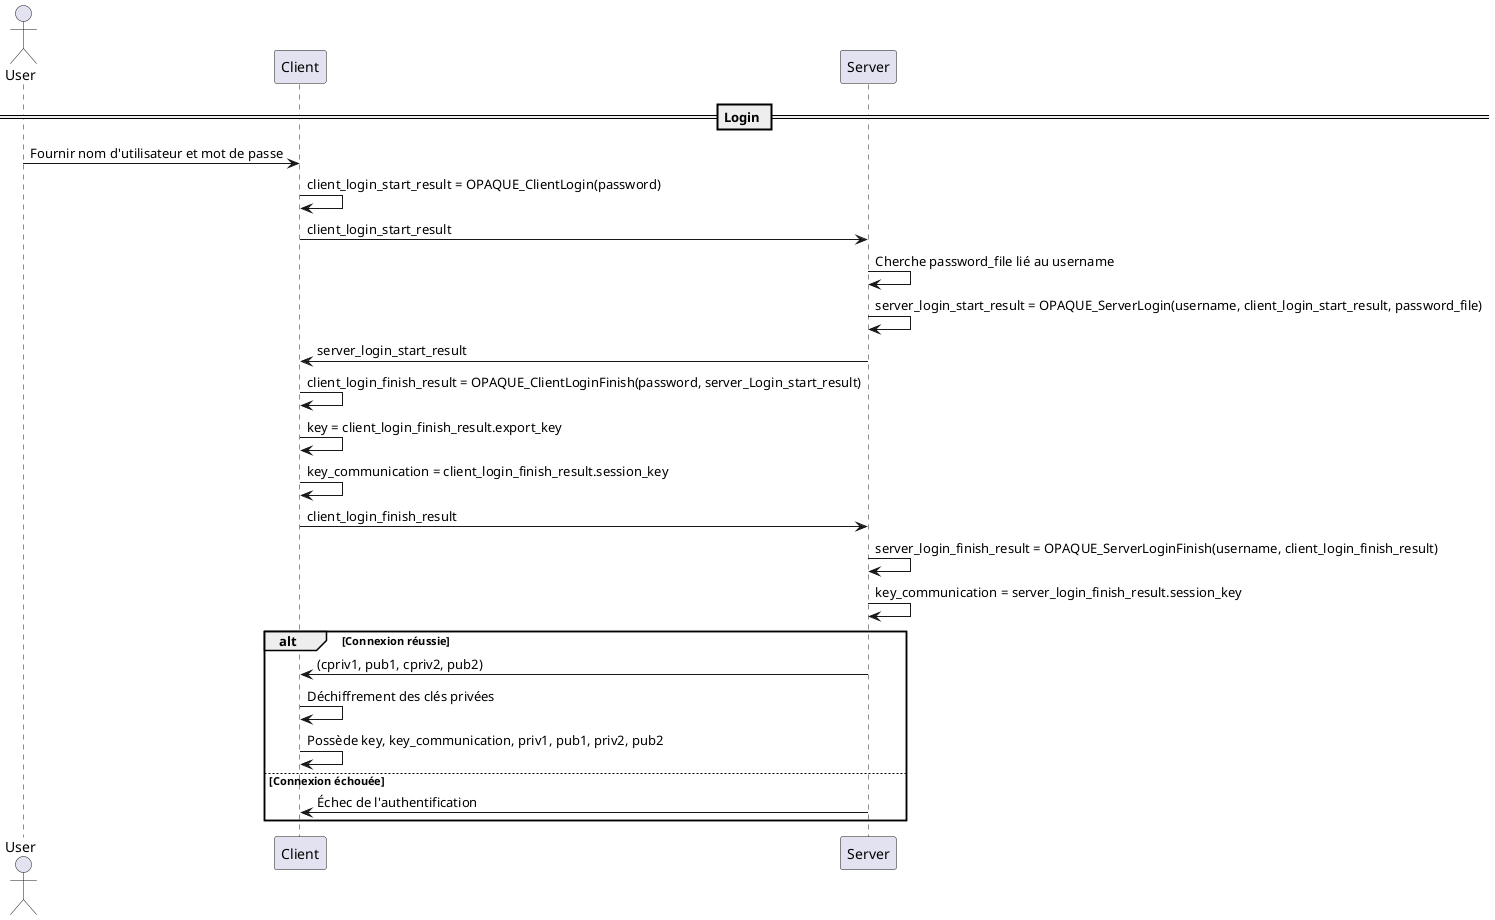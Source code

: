 @startuml
actor User
participant Client
participant Server

== Login ==
User -> Client: Fournir nom d'utilisateur et mot de passe

Client -> Client: client_login_start_result = OPAQUE_ClientLogin(password)
Client -> Server: client_login_start_result
Server -> Server: Cherche password_file lié au username
Server -> Server: server_login_start_result = OPAQUE_ServerLogin(username, client_login_start_result, password_file)
Server -> Client: server_login_start_result

Client -> Client: client_login_finish_result = OPAQUE_ClientLoginFinish(password, server_Login_start_result)
Client -> Client: key = client_login_finish_result.export_key
Client -> Client: key_communication = client_login_finish_result.session_key

Client -> Server: client_login_finish_result
Server -> Server: server_login_finish_result = OPAQUE_ServerLoginFinish(username, client_login_finish_result)
Server -> Server: key_communication = server_login_finish_result.session_key

alt Connexion réussie
    Server -> Client: (cpriv1, pub1, cpriv2, pub2)
    Client -> Client: Déchiffrement des clés privées
    Client -> Client: Possède key, key_communication, priv1, pub1, priv2, pub2
else Connexion échouée
    Server -> Client: Échec de l'authentification
end
@enduml
